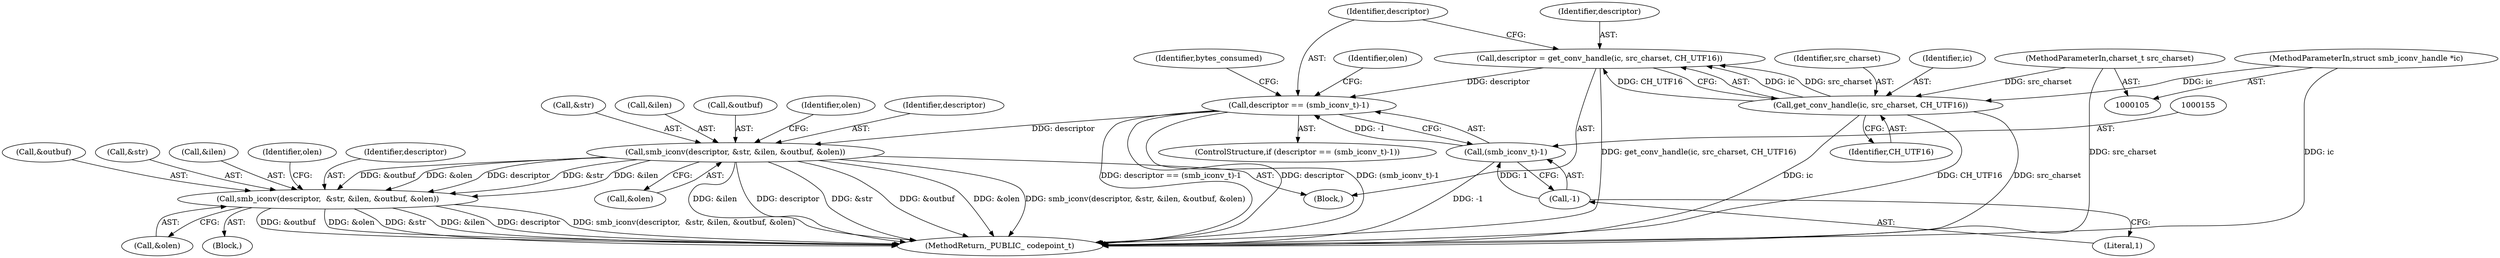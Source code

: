 digraph "0_samba_538d305de91e34a2938f5f219f18bf0e1918763f@pointer" {
"1000196" [label="(Call,smb_iconv(descriptor,  &str, &ilen, &outbuf, &olen))"];
"1000173" [label="(Call,smb_iconv(descriptor, &str, &ilen, &outbuf, &olen))"];
"1000152" [label="(Call,descriptor == (smb_iconv_t)-1)"];
"1000145" [label="(Call,descriptor = get_conv_handle(ic, src_charset, CH_UTF16))"];
"1000147" [label="(Call,get_conv_handle(ic, src_charset, CH_UTF16))"];
"1000106" [label="(MethodParameterIn,struct smb_iconv_handle *ic)"];
"1000109" [label="(MethodParameterIn,charset_t src_charset)"];
"1000154" [label="(Call,(smb_iconv_t)-1)"];
"1000156" [label="(Call,-1)"];
"1000204" [label="(Call,&olen)"];
"1000197" [label="(Identifier,descriptor)"];
"1000161" [label="(Identifier,bytes_consumed)"];
"1000149" [label="(Identifier,src_charset)"];
"1000153" [label="(Identifier,descriptor)"];
"1000202" [label="(Call,&outbuf)"];
"1000175" [label="(Call,&str)"];
"1000173" [label="(Call,smb_iconv(descriptor, &str, &ilen, &outbuf, &olen))"];
"1000198" [label="(Call,&str)"];
"1000177" [label="(Call,&ilen)"];
"1000156" [label="(Call,-1)"];
"1000157" [label="(Literal,1)"];
"1000146" [label="(Identifier,descriptor)"];
"1000150" [label="(Identifier,CH_UTF16)"];
"1000179" [label="(Call,&outbuf)"];
"1000145" [label="(Call,descriptor = get_conv_handle(ic, src_charset, CH_UTF16))"];
"1000200" [label="(Call,&ilen)"];
"1000152" [label="(Call,descriptor == (smb_iconv_t)-1)"];
"1000154" [label="(Call,(smb_iconv_t)-1)"];
"1000106" [label="(MethodParameterIn,struct smb_iconv_handle *ic)"];
"1000181" [label="(Call,&olen)"];
"1000151" [label="(ControlStructure,if (descriptor == (smb_iconv_t)-1))"];
"1000109" [label="(MethodParameterIn,charset_t src_charset)"];
"1000187" [label="(Block,)"];
"1000148" [label="(Identifier,ic)"];
"1000147" [label="(Call,get_conv_handle(ic, src_charset, CH_UTF16))"];
"1000185" [label="(Identifier,olen)"];
"1000283" [label="(MethodReturn,_PUBLIC_ codepoint_t)"];
"1000208" [label="(Identifier,olen)"];
"1000111" [label="(Block,)"];
"1000166" [label="(Identifier,olen)"];
"1000174" [label="(Identifier,descriptor)"];
"1000196" [label="(Call,smb_iconv(descriptor,  &str, &ilen, &outbuf, &olen))"];
"1000196" -> "1000187"  [label="AST: "];
"1000196" -> "1000204"  [label="CFG: "];
"1000197" -> "1000196"  [label="AST: "];
"1000198" -> "1000196"  [label="AST: "];
"1000200" -> "1000196"  [label="AST: "];
"1000202" -> "1000196"  [label="AST: "];
"1000204" -> "1000196"  [label="AST: "];
"1000208" -> "1000196"  [label="CFG: "];
"1000196" -> "1000283"  [label="DDG: &ilen"];
"1000196" -> "1000283"  [label="DDG: descriptor"];
"1000196" -> "1000283"  [label="DDG: smb_iconv(descriptor,  &str, &ilen, &outbuf, &olen)"];
"1000196" -> "1000283"  [label="DDG: &outbuf"];
"1000196" -> "1000283"  [label="DDG: &olen"];
"1000196" -> "1000283"  [label="DDG: &str"];
"1000173" -> "1000196"  [label="DDG: descriptor"];
"1000173" -> "1000196"  [label="DDG: &str"];
"1000173" -> "1000196"  [label="DDG: &ilen"];
"1000173" -> "1000196"  [label="DDG: &outbuf"];
"1000173" -> "1000196"  [label="DDG: &olen"];
"1000173" -> "1000111"  [label="AST: "];
"1000173" -> "1000181"  [label="CFG: "];
"1000174" -> "1000173"  [label="AST: "];
"1000175" -> "1000173"  [label="AST: "];
"1000177" -> "1000173"  [label="AST: "];
"1000179" -> "1000173"  [label="AST: "];
"1000181" -> "1000173"  [label="AST: "];
"1000185" -> "1000173"  [label="CFG: "];
"1000173" -> "1000283"  [label="DDG: &outbuf"];
"1000173" -> "1000283"  [label="DDG: &olen"];
"1000173" -> "1000283"  [label="DDG: smb_iconv(descriptor, &str, &ilen, &outbuf, &olen)"];
"1000173" -> "1000283"  [label="DDG: &ilen"];
"1000173" -> "1000283"  [label="DDG: descriptor"];
"1000173" -> "1000283"  [label="DDG: &str"];
"1000152" -> "1000173"  [label="DDG: descriptor"];
"1000152" -> "1000151"  [label="AST: "];
"1000152" -> "1000154"  [label="CFG: "];
"1000153" -> "1000152"  [label="AST: "];
"1000154" -> "1000152"  [label="AST: "];
"1000161" -> "1000152"  [label="CFG: "];
"1000166" -> "1000152"  [label="CFG: "];
"1000152" -> "1000283"  [label="DDG: descriptor == (smb_iconv_t)-1"];
"1000152" -> "1000283"  [label="DDG: descriptor"];
"1000152" -> "1000283"  [label="DDG: (smb_iconv_t)-1"];
"1000145" -> "1000152"  [label="DDG: descriptor"];
"1000154" -> "1000152"  [label="DDG: -1"];
"1000145" -> "1000111"  [label="AST: "];
"1000145" -> "1000147"  [label="CFG: "];
"1000146" -> "1000145"  [label="AST: "];
"1000147" -> "1000145"  [label="AST: "];
"1000153" -> "1000145"  [label="CFG: "];
"1000145" -> "1000283"  [label="DDG: get_conv_handle(ic, src_charset, CH_UTF16)"];
"1000147" -> "1000145"  [label="DDG: ic"];
"1000147" -> "1000145"  [label="DDG: src_charset"];
"1000147" -> "1000145"  [label="DDG: CH_UTF16"];
"1000147" -> "1000150"  [label="CFG: "];
"1000148" -> "1000147"  [label="AST: "];
"1000149" -> "1000147"  [label="AST: "];
"1000150" -> "1000147"  [label="AST: "];
"1000147" -> "1000283"  [label="DDG: src_charset"];
"1000147" -> "1000283"  [label="DDG: ic"];
"1000147" -> "1000283"  [label="DDG: CH_UTF16"];
"1000106" -> "1000147"  [label="DDG: ic"];
"1000109" -> "1000147"  [label="DDG: src_charset"];
"1000106" -> "1000105"  [label="AST: "];
"1000106" -> "1000283"  [label="DDG: ic"];
"1000109" -> "1000105"  [label="AST: "];
"1000109" -> "1000283"  [label="DDG: src_charset"];
"1000154" -> "1000156"  [label="CFG: "];
"1000155" -> "1000154"  [label="AST: "];
"1000156" -> "1000154"  [label="AST: "];
"1000154" -> "1000283"  [label="DDG: -1"];
"1000156" -> "1000154"  [label="DDG: 1"];
"1000156" -> "1000157"  [label="CFG: "];
"1000157" -> "1000156"  [label="AST: "];
}
